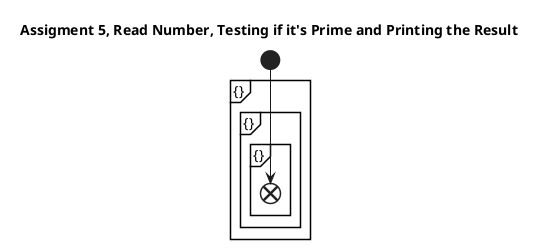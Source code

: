 @startuml assignment_5
skinparam linetype ortho
hide empty methods
hide empty fields
hide circle

title Assigment 5, Read Number, Testing if it's Prime and Printing the Result

start
partition  {}
partition {}
partition {}
end

@enduml